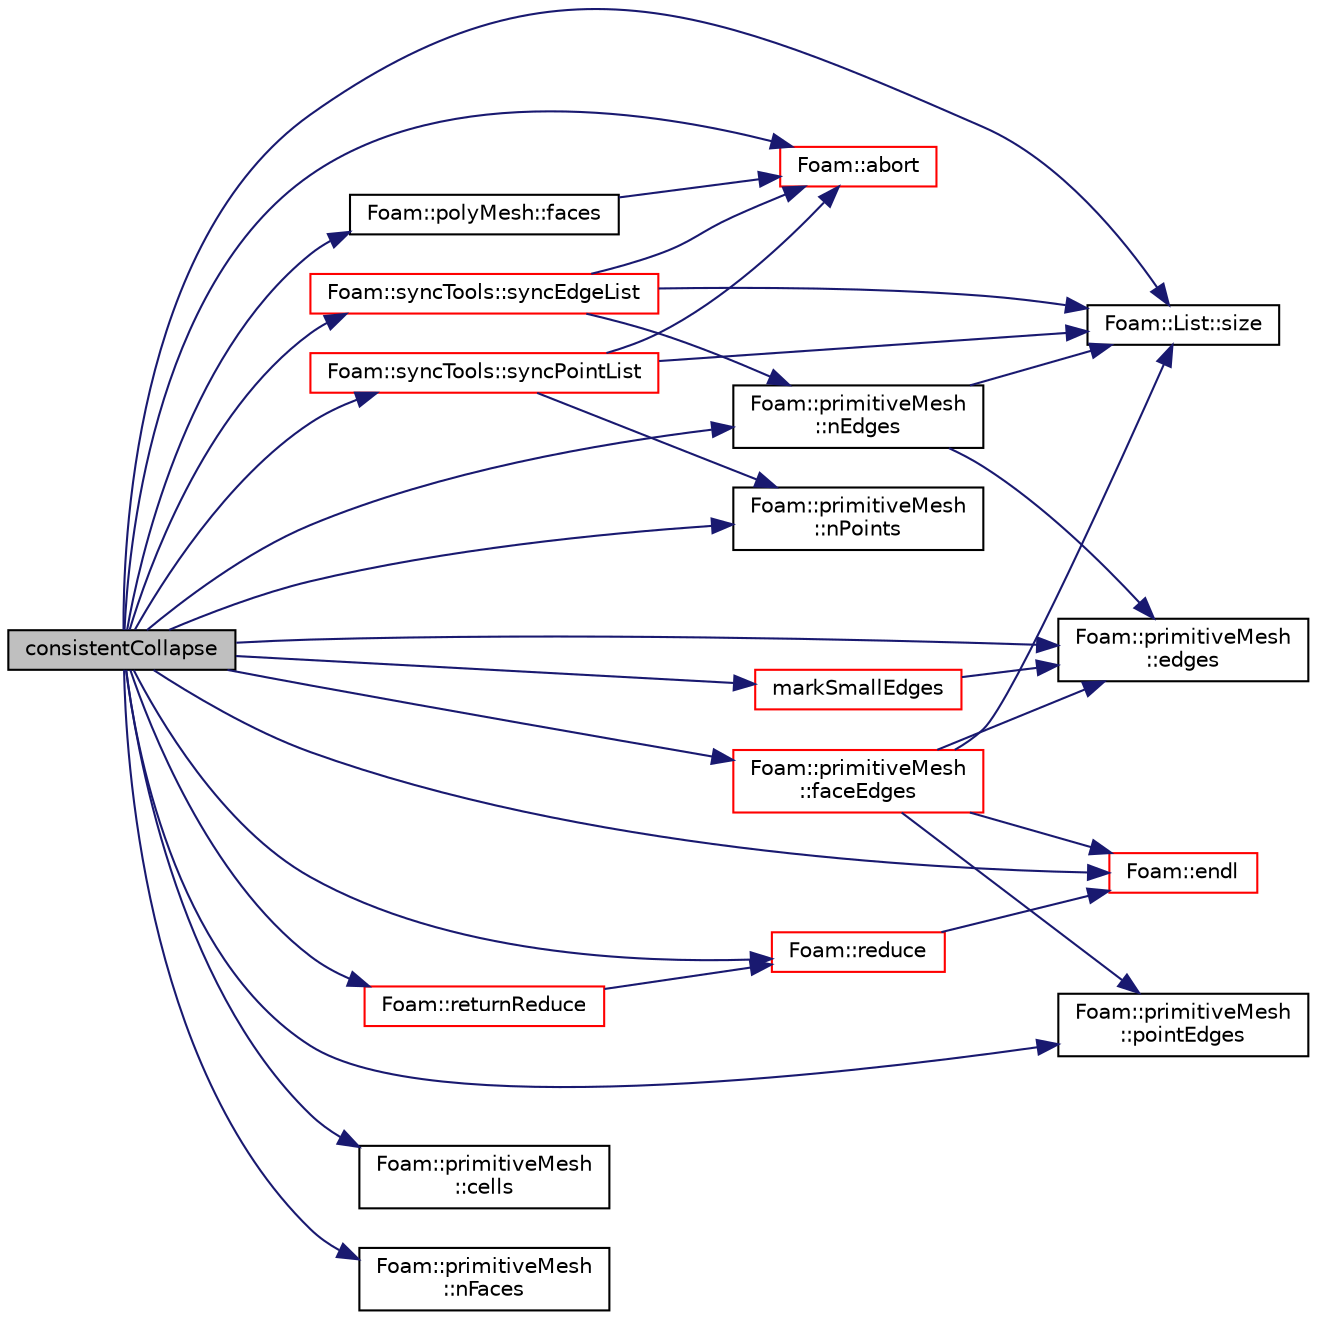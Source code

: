 digraph "consistentCollapse"
{
  bgcolor="transparent";
  edge [fontname="Helvetica",fontsize="10",labelfontname="Helvetica",labelfontsize="10"];
  node [fontname="Helvetica",fontsize="10",shape=record];
  rankdir="LR";
  Node1411 [label="consistentCollapse",height=0.2,width=0.4,color="black", fillcolor="grey75", style="filled", fontcolor="black"];
  Node1411 -> Node1412 [color="midnightblue",fontsize="10",style="solid",fontname="Helvetica"];
  Node1412 [label="Foam::abort",height=0.2,width=0.4,color="red",URL="$a21851.html#a447107a607d03e417307c203fa5fb44b"];
  Node1411 -> Node1457 [color="midnightblue",fontsize="10",style="solid",fontname="Helvetica"];
  Node1457 [label="Foam::primitiveMesh\l::cells",height=0.2,width=0.4,color="black",URL="$a28685.html#af19bf800d725a623c7b1d0101d65e7d3"];
  Node1411 -> Node1458 [color="midnightblue",fontsize="10",style="solid",fontname="Helvetica"];
  Node1458 [label="Foam::primitiveMesh\l::edges",height=0.2,width=0.4,color="black",URL="$a28685.html#a21d764179912ddda5c6f95193c289846",tooltip="Return mesh edges. Uses calcEdges. "];
  Node1411 -> Node1416 [color="midnightblue",fontsize="10",style="solid",fontname="Helvetica"];
  Node1416 [label="Foam::endl",height=0.2,width=0.4,color="red",URL="$a21851.html#a2db8fe02a0d3909e9351bb4275b23ce4",tooltip="Add newline and flush stream. "];
  Node1411 -> Node1459 [color="midnightblue",fontsize="10",style="solid",fontname="Helvetica"];
  Node1459 [label="Foam::primitiveMesh\l::faceEdges",height=0.2,width=0.4,color="red",URL="$a28685.html#adbfcf489a527a07c33d684834faace79"];
  Node1459 -> Node1416 [color="midnightblue",fontsize="10",style="solid",fontname="Helvetica"];
  Node1459 -> Node1461 [color="midnightblue",fontsize="10",style="solid",fontname="Helvetica"];
  Node1461 [label="Foam::primitiveMesh\l::pointEdges",height=0.2,width=0.4,color="black",URL="$a28685.html#a219060536b044c749e6178283665d632"];
  Node1459 -> Node1458 [color="midnightblue",fontsize="10",style="solid",fontname="Helvetica"];
  Node1459 -> Node1462 [color="midnightblue",fontsize="10",style="solid",fontname="Helvetica"];
  Node1462 [label="Foam::List::size",height=0.2,width=0.4,color="black",URL="$a26833.html#a8a5f6fa29bd4b500caf186f60245b384",tooltip="Override size to be inconsistent with allocated storage. "];
  Node1411 -> Node1468 [color="midnightblue",fontsize="10",style="solid",fontname="Helvetica"];
  Node1468 [label="Foam::polyMesh::faces",height=0.2,width=0.4,color="black",URL="$a28565.html#a431c0a24765f0bb6d32f6a03ce0e9b57",tooltip="Return raw faces. "];
  Node1468 -> Node1412 [color="midnightblue",fontsize="10",style="solid",fontname="Helvetica"];
  Node1411 -> Node1469 [color="midnightblue",fontsize="10",style="solid",fontname="Helvetica"];
  Node1469 [label="markSmallEdges",height=0.2,width=0.4,color="red",URL="$a22401.html#a3bd1111edd1c3822183a5bad2e459d54",tooltip="Mark (in collapseEdge) any edges to collapse. "];
  Node1469 -> Node1458 [color="midnightblue",fontsize="10",style="solid",fontname="Helvetica"];
  Node1411 -> Node1833 [color="midnightblue",fontsize="10",style="solid",fontname="Helvetica"];
  Node1833 [label="Foam::primitiveMesh\l::nEdges",height=0.2,width=0.4,color="black",URL="$a28685.html#a086513bcff1a3f1684e1a3879dd90deb"];
  Node1833 -> Node1458 [color="midnightblue",fontsize="10",style="solid",fontname="Helvetica"];
  Node1833 -> Node1462 [color="midnightblue",fontsize="10",style="solid",fontname="Helvetica"];
  Node1411 -> Node1567 [color="midnightblue",fontsize="10",style="solid",fontname="Helvetica"];
  Node1567 [label="Foam::primitiveMesh\l::nFaces",height=0.2,width=0.4,color="black",URL="$a28685.html#abe602c985a3c9ffa67176e969e77ca6f"];
  Node1411 -> Node1486 [color="midnightblue",fontsize="10",style="solid",fontname="Helvetica"];
  Node1486 [label="Foam::primitiveMesh\l::nPoints",height=0.2,width=0.4,color="black",URL="$a28685.html#a1c886a784a597459dbf2d9470798e9dd"];
  Node1411 -> Node1461 [color="midnightblue",fontsize="10",style="solid",fontname="Helvetica"];
  Node1411 -> Node1494 [color="midnightblue",fontsize="10",style="solid",fontname="Helvetica"];
  Node1494 [label="Foam::reduce",height=0.2,width=0.4,color="red",URL="$a21851.html#a7ffd6af4acc2eb9ba72ee296b5ecda23"];
  Node1494 -> Node1416 [color="midnightblue",fontsize="10",style="solid",fontname="Helvetica"];
  Node1411 -> Node1490 [color="midnightblue",fontsize="10",style="solid",fontname="Helvetica"];
  Node1490 [label="Foam::returnReduce",height=0.2,width=0.4,color="red",URL="$a21851.html#a8d528a67d2a9c6fe4fb94bc86872624b"];
  Node1490 -> Node1494 [color="midnightblue",fontsize="10",style="solid",fontname="Helvetica"];
  Node1411 -> Node1462 [color="midnightblue",fontsize="10",style="solid",fontname="Helvetica"];
  Node1411 -> Node1834 [color="midnightblue",fontsize="10",style="solid",fontname="Helvetica"];
  Node1834 [label="Foam::syncTools::syncEdgeList",height=0.2,width=0.4,color="red",URL="$a28657.html#a5ed3e64d2ef89e3823674727ea1b3d58",tooltip="Synchronize values on all mesh edges. "];
  Node1834 -> Node1462 [color="midnightblue",fontsize="10",style="solid",fontname="Helvetica"];
  Node1834 -> Node1833 [color="midnightblue",fontsize="10",style="solid",fontname="Helvetica"];
  Node1834 -> Node1412 [color="midnightblue",fontsize="10",style="solid",fontname="Helvetica"];
  Node1411 -> Node1485 [color="midnightblue",fontsize="10",style="solid",fontname="Helvetica"];
  Node1485 [label="Foam::syncTools::syncPointList",height=0.2,width=0.4,color="red",URL="$a28657.html#a197ed77a9101bdfb37253bd3f507c017",tooltip="Synchronize values on all mesh points. "];
  Node1485 -> Node1462 [color="midnightblue",fontsize="10",style="solid",fontname="Helvetica"];
  Node1485 -> Node1486 [color="midnightblue",fontsize="10",style="solid",fontname="Helvetica"];
  Node1485 -> Node1412 [color="midnightblue",fontsize="10",style="solid",fontname="Helvetica"];
}
